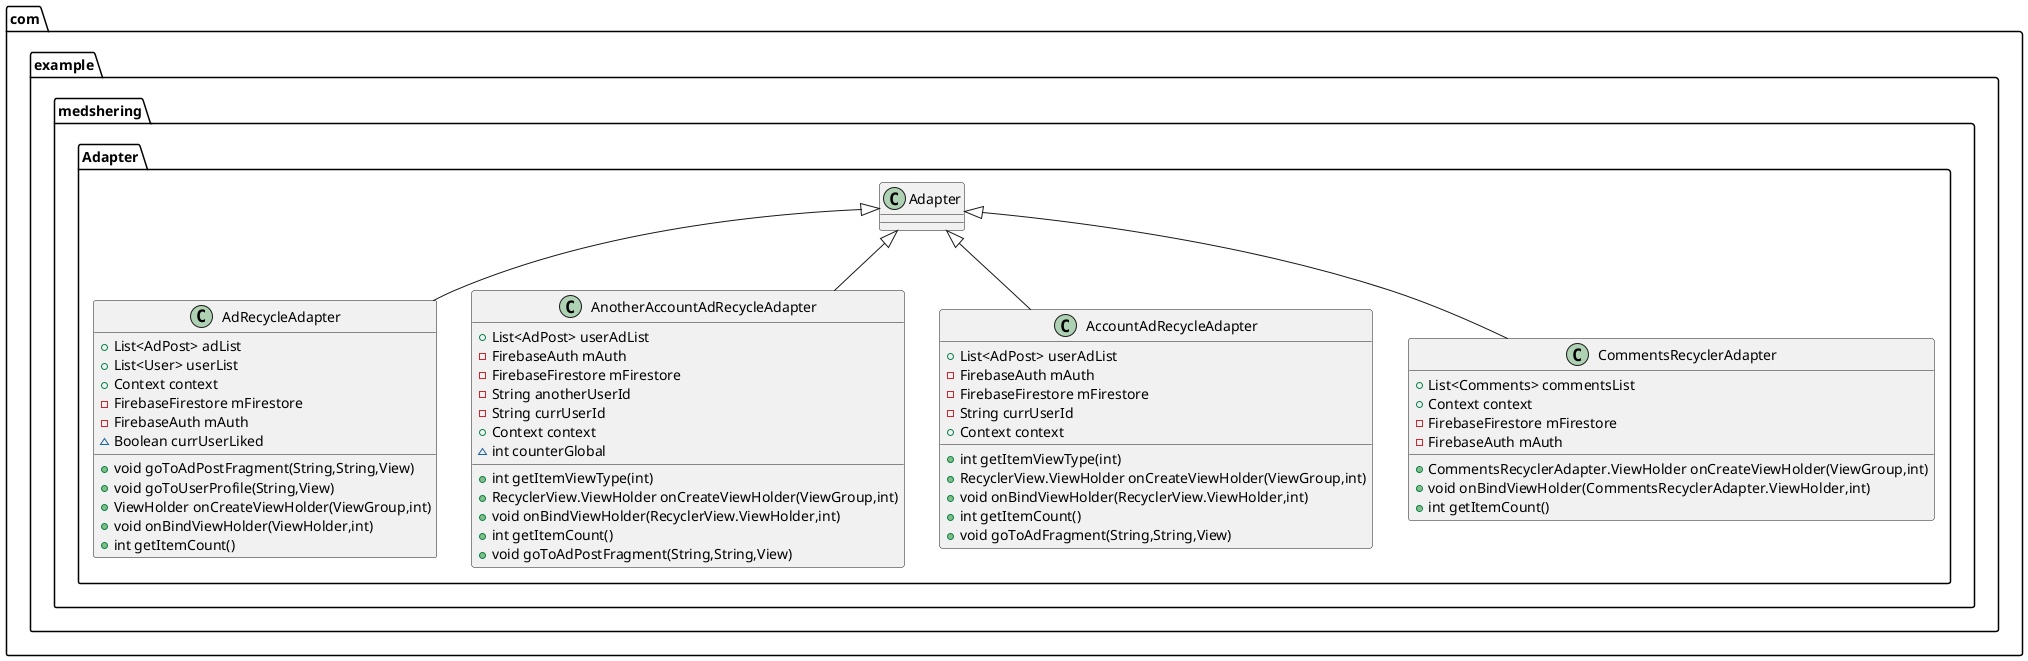 @startuml
class com.example.medshering.Adapter.AdRecycleAdapter {
+ List<AdPost> adList
+ List<User> userList
+ Context context
- FirebaseFirestore mFirestore
- FirebaseAuth mAuth
~ Boolean currUserLiked
+ void goToAdPostFragment(String,String,View)
+ void goToUserProfile(String,View)
+ ViewHolder onCreateViewHolder(ViewGroup,int)
+ void onBindViewHolder(ViewHolder,int)
+ int getItemCount()
}

class com.example.medshering.Adapter.AnotherAccountAdRecycleAdapter {
+ List<AdPost> userAdList
- FirebaseAuth mAuth
- FirebaseFirestore mFirestore
- String anotherUserId
- String currUserId
+ Context context
~ int counterGlobal
+ int getItemViewType(int)
+ RecyclerView.ViewHolder onCreateViewHolder(ViewGroup,int)
+ void onBindViewHolder(RecyclerView.ViewHolder,int)
+ int getItemCount()
+ void goToAdPostFragment(String,String,View)
}

class com.example.medshering.Adapter.AccountAdRecycleAdapter {
+ List<AdPost> userAdList
- FirebaseAuth mAuth
- FirebaseFirestore mFirestore
- String currUserId
+ Context context
+ int getItemViewType(int)
+ RecyclerView.ViewHolder onCreateViewHolder(ViewGroup,int)
+ void onBindViewHolder(RecyclerView.ViewHolder,int)
+ int getItemCount()
+ void goToAdFragment(String,String,View)
}

class com.example.medshering.Adapter.CommentsRecyclerAdapter {
+ List<Comments> commentsList
+ Context context
- FirebaseFirestore mFirestore
- FirebaseAuth mAuth
+ CommentsRecyclerAdapter.ViewHolder onCreateViewHolder(ViewGroup,int)
+ void onBindViewHolder(CommentsRecyclerAdapter.ViewHolder,int)
+ int getItemCount()
}


com.example.medshering.Adapter.Adapter <|-- com.example.medshering.Adapter.AdRecycleAdapter

com.example.medshering.Adapter.Adapter <|-- com.example.medshering.Adapter.AnotherAccountAdRecycleAdapter

com.example.medshering.Adapter.Adapter <|-- com.example.medshering.Adapter.AccountAdRecycleAdapter


com.example.medshering.Adapter.Adapter <|-- com.example.medshering.Adapter.CommentsRecyclerAdapter

@enduml